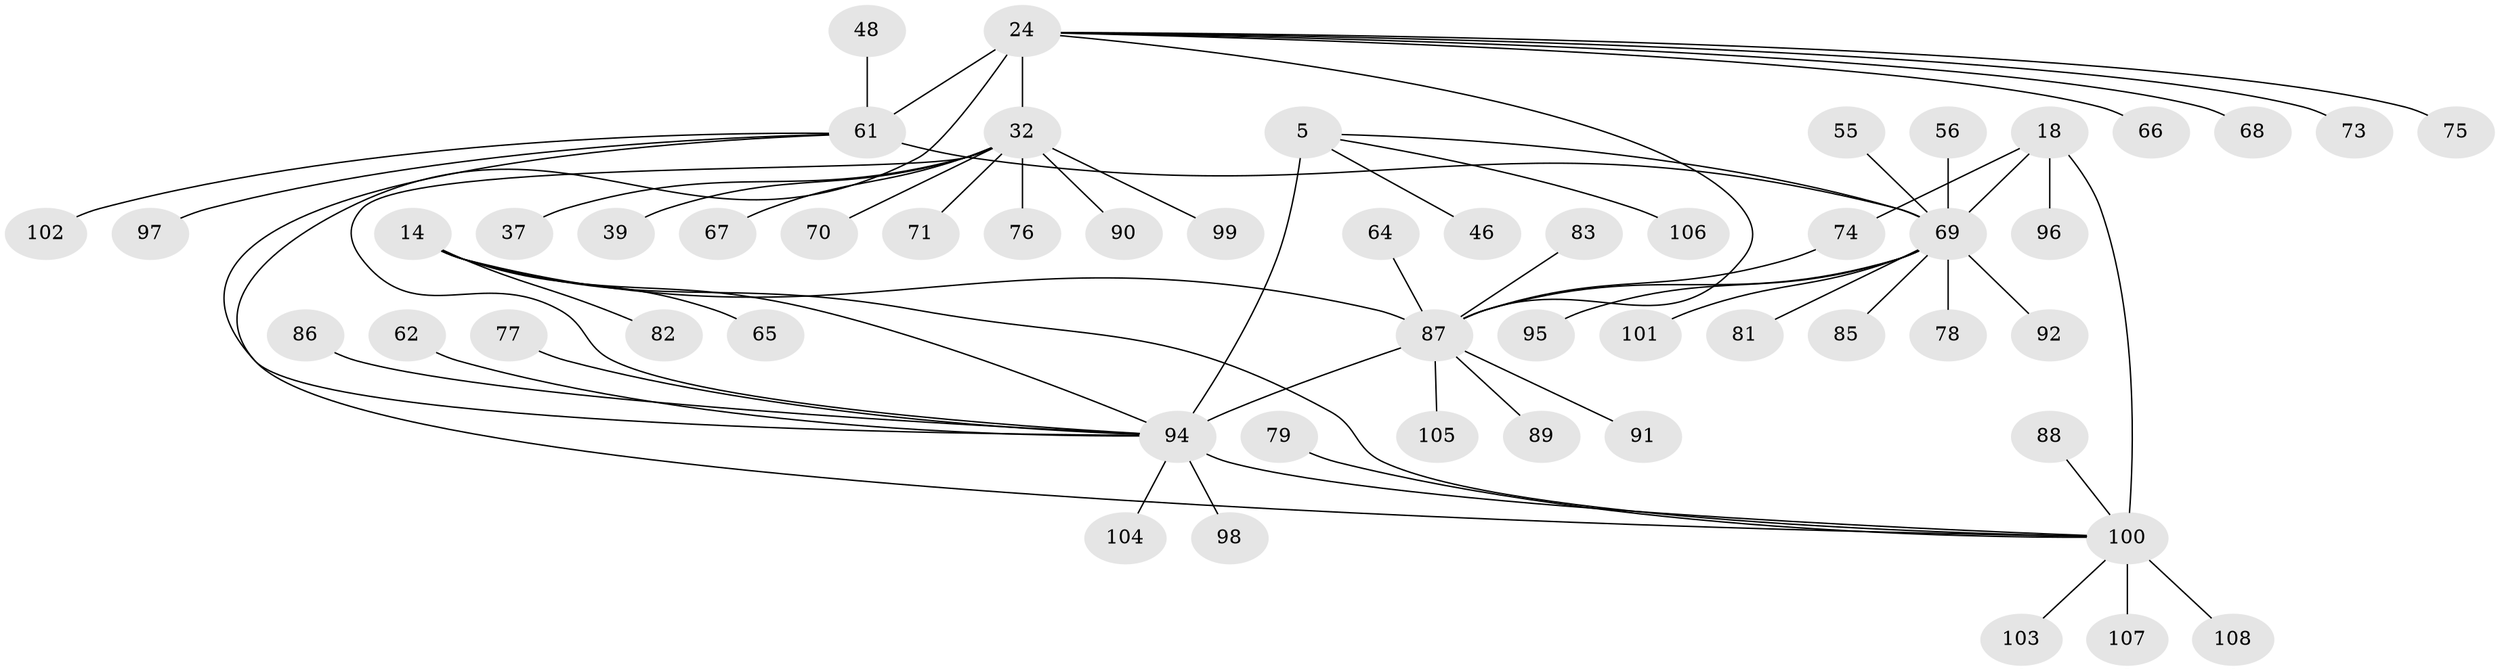 // original degree distribution, {10: 0.027777777777777776, 8: 0.08333333333333333, 9: 0.009259259259259259, 7: 0.018518518518518517, 4: 0.018518518518518517, 11: 0.018518518518518517, 6: 0.05555555555555555, 5: 0.009259259259259259, 1: 0.5833333333333334, 2: 0.14814814814814814, 3: 0.027777777777777776}
// Generated by graph-tools (version 1.1) at 2025/54/03/09/25 04:54:25]
// undirected, 54 vertices, 62 edges
graph export_dot {
graph [start="1"]
  node [color=gray90,style=filled];
  5 [super="+4"];
  14 [super="+13"];
  18 [super="+17"];
  24 [super="+23"];
  32 [super="+25+26"];
  37;
  39;
  46;
  48;
  55;
  56;
  61 [super="+36+10"];
  62;
  64;
  65;
  66 [super="+50"];
  67;
  68;
  69 [super="+35+42"];
  70;
  71;
  73;
  74;
  75;
  76;
  77 [super="+27"];
  78;
  79;
  81;
  82 [super="+72"];
  83;
  85;
  86;
  87 [super="+15+33+34"];
  88;
  89 [super="+84"];
  90;
  91 [super="+54"];
  92;
  94 [super="+3+38+52+40+41+59+60"];
  95 [super="+49"];
  96;
  97;
  98;
  99;
  100 [super="+16+20+29+30+44+45+57"];
  101 [super="+43"];
  102 [super="+63"];
  103 [super="+93"];
  104;
  105;
  106 [super="+53"];
  107;
  108 [super="+80"];
  5 -- 46;
  5 -- 106;
  5 -- 94 [weight=6];
  5 -- 69;
  14 -- 65;
  14 -- 82;
  14 -- 100;
  14 -- 87 [weight=6];
  14 -- 94;
  18 -- 96;
  18 -- 74;
  18 -- 100 [weight=6];
  18 -- 69;
  24 -- 68;
  24 -- 73;
  24 -- 75;
  24 -- 61 [weight=2];
  24 -- 66;
  24 -- 100;
  24 -- 87;
  24 -- 32 [weight=6];
  32 -- 67;
  32 -- 99;
  32 -- 37;
  32 -- 70;
  32 -- 39;
  32 -- 71;
  32 -- 76;
  32 -- 90;
  32 -- 94 [weight=2];
  48 -- 61;
  55 -- 69;
  56 -- 69;
  61 -- 97;
  61 -- 102;
  61 -- 94;
  61 -- 69 [weight=7];
  62 -- 94;
  64 -- 87;
  69 -- 101;
  69 -- 78;
  69 -- 81;
  69 -- 85;
  69 -- 87 [weight=2];
  69 -- 92;
  69 -- 95;
  74 -- 87;
  77 -- 94;
  79 -- 100;
  83 -- 87;
  86 -- 94;
  87 -- 105;
  87 -- 91;
  87 -- 89;
  87 -- 94;
  88 -- 100;
  94 -- 98;
  94 -- 100;
  94 -- 104;
  100 -- 103;
  100 -- 107;
  100 -- 108;
}

